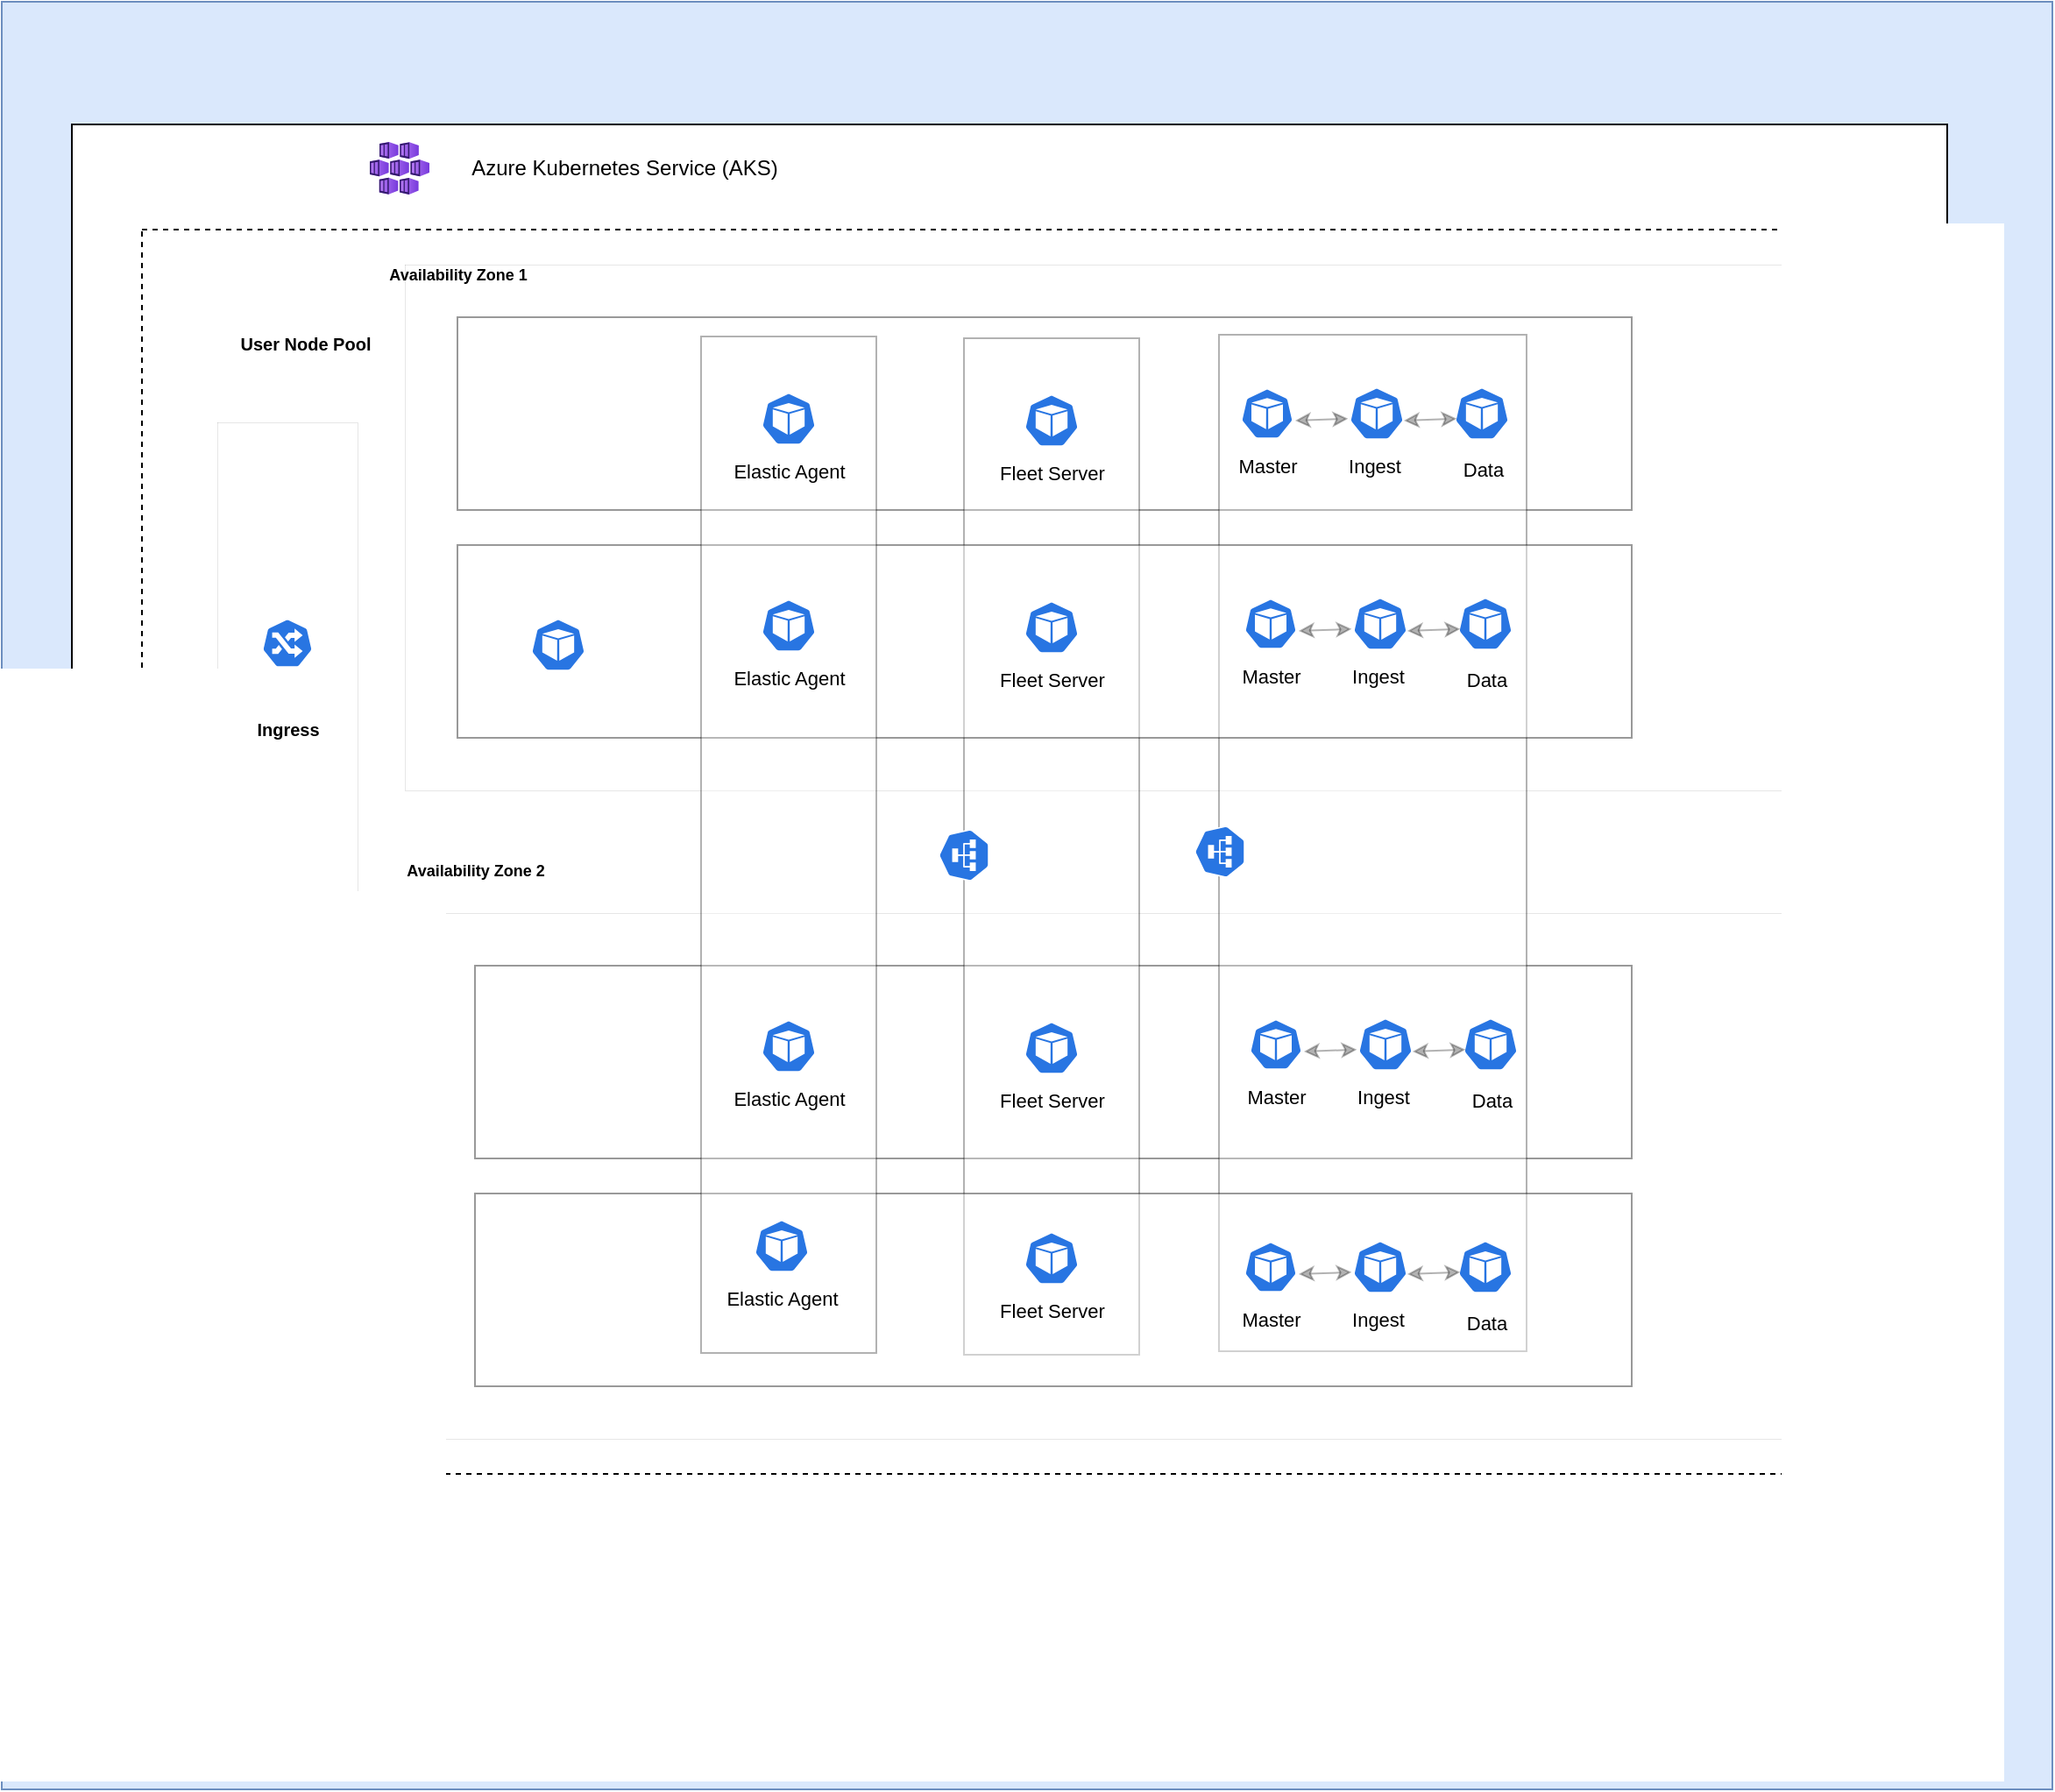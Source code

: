 <mxfile version="20.4.2" type="github">
  <diagram id="vE-s246k_aeRdo4_wEya" name="Page-1">
    <mxGraphModel dx="2071" dy="1744" grid="1" gridSize="10" guides="1" tooltips="1" connect="1" arrows="1" fold="1" page="1" pageScale="1" pageWidth="850" pageHeight="1100" math="0" shadow="0">
      <root>
        <mxCell id="0" />
        <mxCell id="1" parent="0" />
        <mxCell id="m1RIJeh8Od90vUy7fvxv-1" value="" style="rounded=0;whiteSpace=wrap;html=1;fillColor=#dae8fc;strokeColor=#6c8ebf;" parent="1" vertex="1">
          <mxGeometry x="-160" y="-70" width="1170" height="1020" as="geometry" />
        </mxCell>
        <mxCell id="m1RIJeh8Od90vUy7fvxv-4" value="" style="rounded=0;whiteSpace=wrap;html=1;" parent="1" vertex="1">
          <mxGeometry x="-120" width="1070" height="850" as="geometry" />
        </mxCell>
        <mxCell id="m1RIJeh8Od90vUy7fvxv-7" value="" style="rounded=0;whiteSpace=wrap;html=1;dashed=1;" parent="1" vertex="1">
          <mxGeometry x="-80" y="60" width="990" height="710" as="geometry" />
        </mxCell>
        <mxCell id="XqV5y8-OUDh3f7qE2_EZ-30" value="" style="rounded=0;whiteSpace=wrap;html=1;strokeWidth=0;" vertex="1" parent="1">
          <mxGeometry x="70" y="450" width="800" height="300" as="geometry" />
        </mxCell>
        <mxCell id="XqV5y8-OUDh3f7qE2_EZ-32" value="" style="rounded=0;whiteSpace=wrap;html=1;strokeWidth=1;opacity=40;" vertex="1" parent="1">
          <mxGeometry x="110" y="480" width="660" height="110" as="geometry" />
        </mxCell>
        <mxCell id="m1RIJeh8Od90vUy7fvxv-2" value="" style="rounded=0;whiteSpace=wrap;html=1;strokeWidth=0;" parent="1" vertex="1">
          <mxGeometry x="70" y="80" width="800" height="300" as="geometry" />
        </mxCell>
        <mxCell id="XqV5y8-OUDh3f7qE2_EZ-3" value="" style="rounded=0;whiteSpace=wrap;html=1;strokeWidth=1;opacity=40;" vertex="1" parent="1">
          <mxGeometry x="100" y="110" width="670" height="110" as="geometry" />
        </mxCell>
        <mxCell id="XqV5y8-OUDh3f7qE2_EZ-80" value="" style="rounded=0;whiteSpace=wrap;html=1;strokeWidth=1;fontSize=11;opacity=30;" vertex="1" parent="1">
          <mxGeometry x="389" y="122" width="100" height="580" as="geometry" />
        </mxCell>
        <mxCell id="XqV5y8-OUDh3f7qE2_EZ-47" value="" style="rounded=0;whiteSpace=wrap;html=1;strokeWidth=1;fontSize=11;opacity=30;" vertex="1" parent="1">
          <mxGeometry x="534.5" y="120" width="175.5" height="580" as="geometry" />
        </mxCell>
        <mxCell id="m1RIJeh8Od90vUy7fvxv-5" value="" style="aspect=fixed;html=1;points=[];align=center;image;fontSize=12;image=img/lib/azure2/compute/Kubernetes_Services.svg;" parent="1" vertex="1">
          <mxGeometry x="50" y="10" width="34.01" height="30" as="geometry" />
        </mxCell>
        <mxCell id="m1RIJeh8Od90vUy7fvxv-8" value="User Node Pool" style="text;html=1;resizable=0;autosize=1;align=center;verticalAlign=middle;points=[];fillColor=none;strokeColor=none;rounded=0;fontSize=10;fontStyle=1" parent="1" vertex="1">
          <mxGeometry x="-37" y="110" width="100" height="30" as="geometry" />
        </mxCell>
        <mxCell id="m1RIJeh8Od90vUy7fvxv-9" value="&lt;font style=&quot;font-size: 9px;&quot;&gt;&lt;b&gt;Availability Zone 1&lt;/b&gt;&lt;/font&gt;" style="text;html=1;resizable=0;autosize=1;align=center;verticalAlign=middle;points=[];fillColor=none;strokeColor=none;rounded=0;" parent="1" vertex="1">
          <mxGeometry x="50" y="70" width="100" height="30" as="geometry" />
        </mxCell>
        <mxCell id="m1RIJeh8Od90vUy7fvxv-14" value="" style="rounded=0;whiteSpace=wrap;html=1;fontSize=10;strokeWidth=0;" parent="1" vertex="1">
          <mxGeometry x="-37" y="170" width="80" height="270" as="geometry" />
        </mxCell>
        <mxCell id="m1RIJeh8Od90vUy7fvxv-13" value="" style="sketch=0;html=1;dashed=0;whitespace=wrap;fillColor=#2875E2;strokeColor=#ffffff;points=[[0.005,0.63,0],[0.1,0.2,0],[0.9,0.2,0],[0.5,0,0],[0.995,0.63,0],[0.72,0.99,0],[0.5,1,0],[0.28,0.99,0]];shape=mxgraph.kubernetes.icon;prIcon=ing;fontSize=10;" parent="1" vertex="1">
          <mxGeometry x="-12" y="282" width="30" height="28" as="geometry" />
        </mxCell>
        <mxCell id="m1RIJeh8Od90vUy7fvxv-15" value="Ingress" style="text;html=1;resizable=0;autosize=1;align=center;verticalAlign=middle;points=[];fillColor=none;strokeColor=none;rounded=0;fontSize=10;fontStyle=1" parent="1" vertex="1">
          <mxGeometry x="-27" y="330" width="60" height="30" as="geometry" />
        </mxCell>
        <mxCell id="m1RIJeh8Od90vUy7fvxv-41" value="Azure Kubernetes Service (AKS)" style="text;html=1;resizable=0;autosize=1;align=center;verticalAlign=middle;points=[];fillColor=none;strokeColor=none;rounded=0;" parent="1" vertex="1">
          <mxGeometry x="95" y="10" width="200" height="30" as="geometry" />
        </mxCell>
        <mxCell id="XqV5y8-OUDh3f7qE2_EZ-7" value="" style="rounded=0;whiteSpace=wrap;html=1;strokeWidth=1;opacity=40;" vertex="1" parent="1">
          <mxGeometry x="100" y="240" width="670" height="110" as="geometry" />
        </mxCell>
        <mxCell id="XqV5y8-OUDh3f7qE2_EZ-31" value="&lt;font style=&quot;font-size: 9px;&quot;&gt;&lt;b&gt;Availability Zone 2&lt;/b&gt;&lt;/font&gt;" style="text;html=1;resizable=0;autosize=1;align=center;verticalAlign=middle;points=[];fillColor=none;strokeColor=none;rounded=0;" vertex="1" parent="1">
          <mxGeometry x="60" y="410" width="100" height="30" as="geometry" />
        </mxCell>
        <mxCell id="XqV5y8-OUDh3f7qE2_EZ-33" value="" style="rounded=0;whiteSpace=wrap;html=1;strokeWidth=1;opacity=40;" vertex="1" parent="1">
          <mxGeometry x="110" y="610" width="660" height="110" as="geometry" />
        </mxCell>
        <mxCell id="XqV5y8-OUDh3f7qE2_EZ-50" value="" style="sketch=0;html=1;dashed=0;whitespace=wrap;fillColor=#2875E2;strokeColor=#ffffff;points=[[0.005,0.63,0],[0.1,0.2,0],[0.9,0.2,0],[0.5,0,0],[0.995,0.63,0],[0.72,0.99,0],[0.5,1,0],[0.28,0.99,0]];shape=mxgraph.kubernetes.icon;prIcon=svc;strokeWidth=1;fontSize=11;direction=south;rotation=-180;" vertex="1" parent="1">
          <mxGeometry x="520" y="400" width="30" height="30" as="geometry" />
        </mxCell>
        <mxCell id="XqV5y8-OUDh3f7qE2_EZ-52" value="" style="sketch=0;html=1;dashed=0;whitespace=wrap;fillColor=#2875E2;strokeColor=#ffffff;points=[[0.005,0.63,0],[0.1,0.2,0],[0.9,0.2,0],[0.5,0,0],[0.995,0.63,0],[0.72,0.99,0],[0.5,1,0],[0.28,0.99,0]];shape=mxgraph.kubernetes.icon;prIcon=pod;strokeWidth=1;fontSize=11;" vertex="1" parent="1">
          <mxGeometry x="140" y="282" width="35" height="30" as="geometry" />
        </mxCell>
        <mxCell id="XqV5y8-OUDh3f7qE2_EZ-56" value="" style="group" vertex="1" connectable="0" parent="1">
          <mxGeometry x="532" y="150" width="178" height="62" as="geometry" />
        </mxCell>
        <mxCell id="XqV5y8-OUDh3f7qE2_EZ-54" value="Ingest" style="text;html=1;resizable=0;autosize=1;align=center;verticalAlign=middle;points=[];fillColor=none;strokeColor=none;rounded=0;strokeWidth=1;fontSize=11;" vertex="1" parent="XqV5y8-OUDh3f7qE2_EZ-56">
          <mxGeometry x="66" y="30" width="50" height="30" as="geometry" />
        </mxCell>
        <mxCell id="XqV5y8-OUDh3f7qE2_EZ-55" value="Data" style="text;html=1;resizable=0;autosize=1;align=center;verticalAlign=middle;points=[];fillColor=none;strokeColor=none;rounded=0;strokeWidth=1;fontSize=11;" vertex="1" parent="XqV5y8-OUDh3f7qE2_EZ-56">
          <mxGeometry x="128" y="32" width="50" height="30" as="geometry" />
        </mxCell>
        <mxCell id="XqV5y8-OUDh3f7qE2_EZ-21" value="" style="sketch=0;html=1;dashed=0;whitespace=wrap;fillColor=#2875E2;strokeColor=#ffffff;points=[[0.005,0.63,0],[0.1,0.2,0],[0.9,0.2,0],[0.5,0,0],[0.995,0.63,0],[0.72,0.99,0],[0.5,1,0],[0.28,0.99,0]];shape=mxgraph.kubernetes.icon;prIcon=pod;strokeWidth=1;fontSize=11;" vertex="1" parent="XqV5y8-OUDh3f7qE2_EZ-56">
          <mxGeometry x="15" width="30" height="30" as="geometry" />
        </mxCell>
        <mxCell id="XqV5y8-OUDh3f7qE2_EZ-22" value="" style="sketch=0;html=1;dashed=0;whitespace=wrap;fillColor=#2875E2;strokeColor=#ffffff;points=[[0.005,0.63,0],[0.1,0.2,0],[0.9,0.2,0],[0.5,0,0],[0.995,0.63,0],[0.72,0.99,0],[0.5,1,0],[0.28,0.99,0]];shape=mxgraph.kubernetes.icon;prIcon=pod;strokeWidth=1;fontSize=11;" vertex="1" parent="XqV5y8-OUDh3f7qE2_EZ-56">
          <mxGeometry x="75" width="35" height="30" as="geometry" />
        </mxCell>
        <mxCell id="XqV5y8-OUDh3f7qE2_EZ-23" value="" style="sketch=0;html=1;dashed=0;whitespace=wrap;fillColor=#2875E2;strokeColor=#ffffff;points=[[0.005,0.63,0],[0.1,0.2,0],[0.9,0.2,0],[0.5,0,0],[0.995,0.63,0],[0.72,0.99,0],[0.5,1,0],[0.28,0.99,0]];shape=mxgraph.kubernetes.icon;prIcon=pod;strokeWidth=1;fontSize=11;" vertex="1" parent="XqV5y8-OUDh3f7qE2_EZ-56">
          <mxGeometry x="135" width="35" height="30" as="geometry" />
        </mxCell>
        <mxCell id="XqV5y8-OUDh3f7qE2_EZ-24" value="" style="endArrow=classic;startArrow=classic;html=1;rounded=0;fontSize=11;entryX=0.005;entryY=0.63;entryDx=0;entryDy=0;entryPerimeter=0;opacity=30;" edge="1" parent="XqV5y8-OUDh3f7qE2_EZ-56">
          <mxGeometry width="50" height="50" relative="1" as="geometry">
            <mxPoint x="46" y="19" as="sourcePoint" />
            <mxPoint x="76.175" y="17.9" as="targetPoint" />
          </mxGeometry>
        </mxCell>
        <mxCell id="XqV5y8-OUDh3f7qE2_EZ-25" value="" style="endArrow=classic;startArrow=classic;html=1;rounded=0;fontSize=11;entryX=0.005;entryY=0.63;entryDx=0;entryDy=0;entryPerimeter=0;opacity=30;" edge="1" parent="XqV5y8-OUDh3f7qE2_EZ-56">
          <mxGeometry width="50" height="50" relative="1" as="geometry">
            <mxPoint x="108" y="19" as="sourcePoint" />
            <mxPoint x="138.175" y="17.9" as="targetPoint" />
          </mxGeometry>
        </mxCell>
        <mxCell id="XqV5y8-OUDh3f7qE2_EZ-53" value="Master" style="text;html=1;resizable=0;autosize=1;align=center;verticalAlign=middle;points=[];fillColor=none;strokeColor=none;rounded=0;strokeWidth=1;fontSize=11;" vertex="1" parent="XqV5y8-OUDh3f7qE2_EZ-56">
          <mxGeometry y="30" width="60" height="30" as="geometry" />
        </mxCell>
        <mxCell id="XqV5y8-OUDh3f7qE2_EZ-58" value="" style="group" vertex="1" connectable="0" parent="1">
          <mxGeometry x="534" y="270" width="178" height="62" as="geometry" />
        </mxCell>
        <mxCell id="XqV5y8-OUDh3f7qE2_EZ-59" value="Ingest" style="text;html=1;resizable=0;autosize=1;align=center;verticalAlign=middle;points=[];fillColor=none;strokeColor=none;rounded=0;strokeWidth=1;fontSize=11;" vertex="1" parent="XqV5y8-OUDh3f7qE2_EZ-58">
          <mxGeometry x="66" y="30" width="50" height="30" as="geometry" />
        </mxCell>
        <mxCell id="XqV5y8-OUDh3f7qE2_EZ-60" value="Data" style="text;html=1;resizable=0;autosize=1;align=center;verticalAlign=middle;points=[];fillColor=none;strokeColor=none;rounded=0;strokeWidth=1;fontSize=11;" vertex="1" parent="XqV5y8-OUDh3f7qE2_EZ-58">
          <mxGeometry x="128" y="32" width="50" height="30" as="geometry" />
        </mxCell>
        <mxCell id="XqV5y8-OUDh3f7qE2_EZ-61" value="" style="sketch=0;html=1;dashed=0;whitespace=wrap;fillColor=#2875E2;strokeColor=#ffffff;points=[[0.005,0.63,0],[0.1,0.2,0],[0.9,0.2,0],[0.5,0,0],[0.995,0.63,0],[0.72,0.99,0],[0.5,1,0],[0.28,0.99,0]];shape=mxgraph.kubernetes.icon;prIcon=pod;strokeWidth=1;fontSize=11;" vertex="1" parent="XqV5y8-OUDh3f7qE2_EZ-58">
          <mxGeometry x="15" width="30" height="30" as="geometry" />
        </mxCell>
        <mxCell id="XqV5y8-OUDh3f7qE2_EZ-62" value="" style="sketch=0;html=1;dashed=0;whitespace=wrap;fillColor=#2875E2;strokeColor=#ffffff;points=[[0.005,0.63,0],[0.1,0.2,0],[0.9,0.2,0],[0.5,0,0],[0.995,0.63,0],[0.72,0.99,0],[0.5,1,0],[0.28,0.99,0]];shape=mxgraph.kubernetes.icon;prIcon=pod;strokeWidth=1;fontSize=11;" vertex="1" parent="XqV5y8-OUDh3f7qE2_EZ-58">
          <mxGeometry x="75" width="35" height="30" as="geometry" />
        </mxCell>
        <mxCell id="XqV5y8-OUDh3f7qE2_EZ-63" value="" style="sketch=0;html=1;dashed=0;whitespace=wrap;fillColor=#2875E2;strokeColor=#ffffff;points=[[0.005,0.63,0],[0.1,0.2,0],[0.9,0.2,0],[0.5,0,0],[0.995,0.63,0],[0.72,0.99,0],[0.5,1,0],[0.28,0.99,0]];shape=mxgraph.kubernetes.icon;prIcon=pod;strokeWidth=1;fontSize=11;" vertex="1" parent="XqV5y8-OUDh3f7qE2_EZ-58">
          <mxGeometry x="135" width="35" height="30" as="geometry" />
        </mxCell>
        <mxCell id="XqV5y8-OUDh3f7qE2_EZ-64" value="" style="endArrow=classic;startArrow=classic;html=1;rounded=0;fontSize=11;entryX=0.005;entryY=0.63;entryDx=0;entryDy=0;entryPerimeter=0;opacity=30;" edge="1" parent="XqV5y8-OUDh3f7qE2_EZ-58">
          <mxGeometry width="50" height="50" relative="1" as="geometry">
            <mxPoint x="46" y="19" as="sourcePoint" />
            <mxPoint x="76.175" y="17.9" as="targetPoint" />
          </mxGeometry>
        </mxCell>
        <mxCell id="XqV5y8-OUDh3f7qE2_EZ-65" value="" style="endArrow=classic;startArrow=classic;html=1;rounded=0;fontSize=11;entryX=0.005;entryY=0.63;entryDx=0;entryDy=0;entryPerimeter=0;opacity=30;" edge="1" parent="XqV5y8-OUDh3f7qE2_EZ-58">
          <mxGeometry width="50" height="50" relative="1" as="geometry">
            <mxPoint x="108" y="19" as="sourcePoint" />
            <mxPoint x="138.175" y="17.9" as="targetPoint" />
          </mxGeometry>
        </mxCell>
        <mxCell id="XqV5y8-OUDh3f7qE2_EZ-66" value="Master" style="text;html=1;resizable=0;autosize=1;align=center;verticalAlign=middle;points=[];fillColor=none;strokeColor=none;rounded=0;strokeWidth=1;fontSize=11;" vertex="1" parent="XqV5y8-OUDh3f7qE2_EZ-58">
          <mxGeometry y="30" width="60" height="30" as="geometry" />
        </mxCell>
        <mxCell id="XqV5y8-OUDh3f7qE2_EZ-69" value="" style="group" vertex="1" connectable="0" parent="1">
          <mxGeometry x="399" y="272" width="80" height="60" as="geometry" />
        </mxCell>
        <mxCell id="XqV5y8-OUDh3f7qE2_EZ-13" value="" style="sketch=0;html=1;dashed=0;whitespace=wrap;fillColor=#2875E2;strokeColor=#ffffff;points=[[0.005,0.63,0],[0.1,0.2,0],[0.9,0.2,0],[0.5,0,0],[0.995,0.63,0],[0.72,0.99,0],[0.5,1,0],[0.28,0.99,0]];shape=mxgraph.kubernetes.icon;prIcon=pod;strokeWidth=1;fontSize=11;fontStyle=1" vertex="1" parent="XqV5y8-OUDh3f7qE2_EZ-69">
          <mxGeometry x="22.5" width="35" height="30" as="geometry" />
        </mxCell>
        <mxCell id="XqV5y8-OUDh3f7qE2_EZ-68" value="Fleet Server" style="text;html=1;resizable=0;autosize=1;align=center;verticalAlign=middle;points=[];fillColor=none;strokeColor=none;rounded=0;strokeWidth=1;fontSize=11;" vertex="1" parent="XqV5y8-OUDh3f7qE2_EZ-69">
          <mxGeometry y="30" width="80" height="30" as="geometry" />
        </mxCell>
        <mxCell id="XqV5y8-OUDh3f7qE2_EZ-70" value="" style="group" vertex="1" connectable="0" parent="1">
          <mxGeometry x="399" y="154" width="80" height="60" as="geometry" />
        </mxCell>
        <mxCell id="XqV5y8-OUDh3f7qE2_EZ-71" value="" style="sketch=0;html=1;dashed=0;whitespace=wrap;fillColor=#2875E2;strokeColor=#ffffff;points=[[0.005,0.63,0],[0.1,0.2,0],[0.9,0.2,0],[0.5,0,0],[0.995,0.63,0],[0.72,0.99,0],[0.5,1,0],[0.28,0.99,0]];shape=mxgraph.kubernetes.icon;prIcon=pod;strokeWidth=1;fontSize=11;fontStyle=1" vertex="1" parent="XqV5y8-OUDh3f7qE2_EZ-70">
          <mxGeometry x="22.5" width="35" height="30" as="geometry" />
        </mxCell>
        <mxCell id="XqV5y8-OUDh3f7qE2_EZ-72" value="Fleet Server" style="text;html=1;resizable=0;autosize=1;align=center;verticalAlign=middle;points=[];fillColor=none;strokeColor=none;rounded=0;strokeWidth=1;fontSize=11;" vertex="1" parent="XqV5y8-OUDh3f7qE2_EZ-70">
          <mxGeometry y="30" width="80" height="30" as="geometry" />
        </mxCell>
        <mxCell id="XqV5y8-OUDh3f7qE2_EZ-74" value="" style="group" vertex="1" connectable="0" parent="1">
          <mxGeometry x="399" y="632" width="80" height="60" as="geometry" />
        </mxCell>
        <mxCell id="XqV5y8-OUDh3f7qE2_EZ-75" value="" style="sketch=0;html=1;dashed=0;whitespace=wrap;fillColor=#2875E2;strokeColor=#ffffff;points=[[0.005,0.63,0],[0.1,0.2,0],[0.9,0.2,0],[0.5,0,0],[0.995,0.63,0],[0.72,0.99,0],[0.5,1,0],[0.28,0.99,0]];shape=mxgraph.kubernetes.icon;prIcon=pod;strokeWidth=1;fontSize=11;fontStyle=1" vertex="1" parent="XqV5y8-OUDh3f7qE2_EZ-74">
          <mxGeometry x="22.5" width="35" height="30" as="geometry" />
        </mxCell>
        <mxCell id="XqV5y8-OUDh3f7qE2_EZ-76" value="Fleet Server" style="text;html=1;resizable=0;autosize=1;align=center;verticalAlign=middle;points=[];fillColor=none;strokeColor=none;rounded=0;strokeWidth=1;fontSize=11;" vertex="1" parent="XqV5y8-OUDh3f7qE2_EZ-74">
          <mxGeometry y="30" width="80" height="30" as="geometry" />
        </mxCell>
        <mxCell id="XqV5y8-OUDh3f7qE2_EZ-77" value="" style="group" vertex="1" connectable="0" parent="1">
          <mxGeometry x="399" y="512" width="80" height="60" as="geometry" />
        </mxCell>
        <mxCell id="XqV5y8-OUDh3f7qE2_EZ-78" value="" style="sketch=0;html=1;dashed=0;whitespace=wrap;fillColor=#2875E2;strokeColor=#ffffff;points=[[0.005,0.63,0],[0.1,0.2,0],[0.9,0.2,0],[0.5,0,0],[0.995,0.63,0],[0.72,0.99,0],[0.5,1,0],[0.28,0.99,0]];shape=mxgraph.kubernetes.icon;prIcon=pod;strokeWidth=1;fontSize=11;fontStyle=1" vertex="1" parent="XqV5y8-OUDh3f7qE2_EZ-77">
          <mxGeometry x="22.5" width="35" height="30" as="geometry" />
        </mxCell>
        <mxCell id="XqV5y8-OUDh3f7qE2_EZ-79" value="Fleet Server" style="text;html=1;resizable=0;autosize=1;align=center;verticalAlign=middle;points=[];fillColor=none;strokeColor=none;rounded=0;strokeWidth=1;fontSize=11;" vertex="1" parent="XqV5y8-OUDh3f7qE2_EZ-77">
          <mxGeometry y="30" width="80" height="30" as="geometry" />
        </mxCell>
        <mxCell id="XqV5y8-OUDh3f7qE2_EZ-81" value="" style="group" vertex="1" connectable="0" parent="1">
          <mxGeometry x="537" y="510" width="178" height="62" as="geometry" />
        </mxCell>
        <mxCell id="XqV5y8-OUDh3f7qE2_EZ-82" value="Ingest" style="text;html=1;resizable=0;autosize=1;align=center;verticalAlign=middle;points=[];fillColor=none;strokeColor=none;rounded=0;strokeWidth=1;fontSize=11;" vertex="1" parent="XqV5y8-OUDh3f7qE2_EZ-81">
          <mxGeometry x="66" y="30" width="50" height="30" as="geometry" />
        </mxCell>
        <mxCell id="XqV5y8-OUDh3f7qE2_EZ-83" value="Data" style="text;html=1;resizable=0;autosize=1;align=center;verticalAlign=middle;points=[];fillColor=none;strokeColor=none;rounded=0;strokeWidth=1;fontSize=11;" vertex="1" parent="XqV5y8-OUDh3f7qE2_EZ-81">
          <mxGeometry x="128" y="32" width="50" height="30" as="geometry" />
        </mxCell>
        <mxCell id="XqV5y8-OUDh3f7qE2_EZ-84" value="" style="sketch=0;html=1;dashed=0;whitespace=wrap;fillColor=#2875E2;strokeColor=#ffffff;points=[[0.005,0.63,0],[0.1,0.2,0],[0.9,0.2,0],[0.5,0,0],[0.995,0.63,0],[0.72,0.99,0],[0.5,1,0],[0.28,0.99,0]];shape=mxgraph.kubernetes.icon;prIcon=pod;strokeWidth=1;fontSize=11;" vertex="1" parent="XqV5y8-OUDh3f7qE2_EZ-81">
          <mxGeometry x="15" width="30" height="30" as="geometry" />
        </mxCell>
        <mxCell id="XqV5y8-OUDh3f7qE2_EZ-85" value="" style="sketch=0;html=1;dashed=0;whitespace=wrap;fillColor=#2875E2;strokeColor=#ffffff;points=[[0.005,0.63,0],[0.1,0.2,0],[0.9,0.2,0],[0.5,0,0],[0.995,0.63,0],[0.72,0.99,0],[0.5,1,0],[0.28,0.99,0]];shape=mxgraph.kubernetes.icon;prIcon=pod;strokeWidth=1;fontSize=11;" vertex="1" parent="XqV5y8-OUDh3f7qE2_EZ-81">
          <mxGeometry x="75" width="35" height="30" as="geometry" />
        </mxCell>
        <mxCell id="XqV5y8-OUDh3f7qE2_EZ-86" value="" style="sketch=0;html=1;dashed=0;whitespace=wrap;fillColor=#2875E2;strokeColor=#ffffff;points=[[0.005,0.63,0],[0.1,0.2,0],[0.9,0.2,0],[0.5,0,0],[0.995,0.63,0],[0.72,0.99,0],[0.5,1,0],[0.28,0.99,0]];shape=mxgraph.kubernetes.icon;prIcon=pod;strokeWidth=1;fontSize=11;" vertex="1" parent="XqV5y8-OUDh3f7qE2_EZ-81">
          <mxGeometry x="135" width="35" height="30" as="geometry" />
        </mxCell>
        <mxCell id="XqV5y8-OUDh3f7qE2_EZ-87" value="" style="endArrow=classic;startArrow=classic;html=1;rounded=0;fontSize=11;entryX=0.005;entryY=0.63;entryDx=0;entryDy=0;entryPerimeter=0;opacity=30;" edge="1" parent="XqV5y8-OUDh3f7qE2_EZ-81">
          <mxGeometry width="50" height="50" relative="1" as="geometry">
            <mxPoint x="46" y="19" as="sourcePoint" />
            <mxPoint x="76.175" y="17.9" as="targetPoint" />
          </mxGeometry>
        </mxCell>
        <mxCell id="XqV5y8-OUDh3f7qE2_EZ-88" value="" style="endArrow=classic;startArrow=classic;html=1;rounded=0;fontSize=11;entryX=0.005;entryY=0.63;entryDx=0;entryDy=0;entryPerimeter=0;opacity=30;" edge="1" parent="XqV5y8-OUDh3f7qE2_EZ-81">
          <mxGeometry width="50" height="50" relative="1" as="geometry">
            <mxPoint x="108" y="19" as="sourcePoint" />
            <mxPoint x="138.175" y="17.9" as="targetPoint" />
          </mxGeometry>
        </mxCell>
        <mxCell id="XqV5y8-OUDh3f7qE2_EZ-89" value="Master" style="text;html=1;resizable=0;autosize=1;align=center;verticalAlign=middle;points=[];fillColor=none;strokeColor=none;rounded=0;strokeWidth=1;fontSize=11;" vertex="1" parent="XqV5y8-OUDh3f7qE2_EZ-81">
          <mxGeometry y="30" width="60" height="30" as="geometry" />
        </mxCell>
        <mxCell id="XqV5y8-OUDh3f7qE2_EZ-90" value="" style="group" vertex="1" connectable="0" parent="1">
          <mxGeometry x="534" y="637" width="178" height="62" as="geometry" />
        </mxCell>
        <mxCell id="XqV5y8-OUDh3f7qE2_EZ-91" value="Ingest" style="text;html=1;resizable=0;autosize=1;align=center;verticalAlign=middle;points=[];fillColor=none;strokeColor=none;rounded=0;strokeWidth=1;fontSize=11;" vertex="1" parent="XqV5y8-OUDh3f7qE2_EZ-90">
          <mxGeometry x="66" y="30" width="50" height="30" as="geometry" />
        </mxCell>
        <mxCell id="XqV5y8-OUDh3f7qE2_EZ-92" value="Data" style="text;html=1;resizable=0;autosize=1;align=center;verticalAlign=middle;points=[];fillColor=none;strokeColor=none;rounded=0;strokeWidth=1;fontSize=11;" vertex="1" parent="XqV5y8-OUDh3f7qE2_EZ-90">
          <mxGeometry x="128" y="32" width="50" height="30" as="geometry" />
        </mxCell>
        <mxCell id="XqV5y8-OUDh3f7qE2_EZ-93" value="" style="sketch=0;html=1;dashed=0;whitespace=wrap;fillColor=#2875E2;strokeColor=#ffffff;points=[[0.005,0.63,0],[0.1,0.2,0],[0.9,0.2,0],[0.5,0,0],[0.995,0.63,0],[0.72,0.99,0],[0.5,1,0],[0.28,0.99,0]];shape=mxgraph.kubernetes.icon;prIcon=pod;strokeWidth=1;fontSize=11;" vertex="1" parent="XqV5y8-OUDh3f7qE2_EZ-90">
          <mxGeometry x="15" width="30" height="30" as="geometry" />
        </mxCell>
        <mxCell id="XqV5y8-OUDh3f7qE2_EZ-94" value="" style="sketch=0;html=1;dashed=0;whitespace=wrap;fillColor=#2875E2;strokeColor=#ffffff;points=[[0.005,0.63,0],[0.1,0.2,0],[0.9,0.2,0],[0.5,0,0],[0.995,0.63,0],[0.72,0.99,0],[0.5,1,0],[0.28,0.99,0]];shape=mxgraph.kubernetes.icon;prIcon=pod;strokeWidth=1;fontSize=11;" vertex="1" parent="XqV5y8-OUDh3f7qE2_EZ-90">
          <mxGeometry x="75" width="35" height="30" as="geometry" />
        </mxCell>
        <mxCell id="XqV5y8-OUDh3f7qE2_EZ-95" value="" style="sketch=0;html=1;dashed=0;whitespace=wrap;fillColor=#2875E2;strokeColor=#ffffff;points=[[0.005,0.63,0],[0.1,0.2,0],[0.9,0.2,0],[0.5,0,0],[0.995,0.63,0],[0.72,0.99,0],[0.5,1,0],[0.28,0.99,0]];shape=mxgraph.kubernetes.icon;prIcon=pod;strokeWidth=1;fontSize=11;" vertex="1" parent="XqV5y8-OUDh3f7qE2_EZ-90">
          <mxGeometry x="135" width="35" height="30" as="geometry" />
        </mxCell>
        <mxCell id="XqV5y8-OUDh3f7qE2_EZ-96" value="" style="endArrow=classic;startArrow=classic;html=1;rounded=0;fontSize=11;entryX=0.005;entryY=0.63;entryDx=0;entryDy=0;entryPerimeter=0;opacity=30;" edge="1" parent="XqV5y8-OUDh3f7qE2_EZ-90">
          <mxGeometry width="50" height="50" relative="1" as="geometry">
            <mxPoint x="46" y="19" as="sourcePoint" />
            <mxPoint x="76.175" y="17.9" as="targetPoint" />
          </mxGeometry>
        </mxCell>
        <mxCell id="XqV5y8-OUDh3f7qE2_EZ-97" value="" style="endArrow=classic;startArrow=classic;html=1;rounded=0;fontSize=11;entryX=0.005;entryY=0.63;entryDx=0;entryDy=0;entryPerimeter=0;opacity=30;" edge="1" parent="XqV5y8-OUDh3f7qE2_EZ-90">
          <mxGeometry width="50" height="50" relative="1" as="geometry">
            <mxPoint x="108" y="19" as="sourcePoint" />
            <mxPoint x="138.175" y="17.9" as="targetPoint" />
          </mxGeometry>
        </mxCell>
        <mxCell id="XqV5y8-OUDh3f7qE2_EZ-98" value="Master" style="text;html=1;resizable=0;autosize=1;align=center;verticalAlign=middle;points=[];fillColor=none;strokeColor=none;rounded=0;strokeWidth=1;fontSize=11;" vertex="1" parent="XqV5y8-OUDh3f7qE2_EZ-90">
          <mxGeometry y="30" width="60" height="30" as="geometry" />
        </mxCell>
        <mxCell id="XqV5y8-OUDh3f7qE2_EZ-99" value="" style="sketch=0;html=1;dashed=0;whitespace=wrap;fillColor=#2875E2;strokeColor=#ffffff;points=[[0.005,0.63,0],[0.1,0.2,0],[0.9,0.2,0],[0.5,0,0],[0.995,0.63,0],[0.72,0.99,0],[0.5,1,0],[0.28,0.99,0]];shape=mxgraph.kubernetes.icon;prIcon=svc;strokeWidth=1;fontSize=11;direction=south;rotation=-180;" vertex="1" parent="1">
          <mxGeometry x="374" y="402" width="30" height="30" as="geometry" />
        </mxCell>
        <mxCell id="XqV5y8-OUDh3f7qE2_EZ-100" value="" style="rounded=0;whiteSpace=wrap;html=1;strokeWidth=1;fontSize=11;opacity=30;" vertex="1" parent="1">
          <mxGeometry x="239" y="121" width="100" height="580" as="geometry" />
        </mxCell>
        <mxCell id="XqV5y8-OUDh3f7qE2_EZ-101" value="" style="group" vertex="1" connectable="0" parent="1">
          <mxGeometry x="249" y="271" width="85" height="60" as="geometry" />
        </mxCell>
        <mxCell id="XqV5y8-OUDh3f7qE2_EZ-102" value="" style="sketch=0;html=1;dashed=0;whitespace=wrap;fillColor=#2875E2;strokeColor=#ffffff;points=[[0.005,0.63,0],[0.1,0.2,0],[0.9,0.2,0],[0.5,0,0],[0.995,0.63,0],[0.72,0.99,0],[0.5,1,0],[0.28,0.99,0]];shape=mxgraph.kubernetes.icon;prIcon=pod;strokeWidth=1;fontSize=11;fontStyle=1" vertex="1" parent="XqV5y8-OUDh3f7qE2_EZ-101">
          <mxGeometry x="22.5" width="35" height="30" as="geometry" />
        </mxCell>
        <mxCell id="XqV5y8-OUDh3f7qE2_EZ-103" value="Elastic Agent" style="text;html=1;resizable=0;autosize=1;align=center;verticalAlign=middle;points=[];fillColor=none;strokeColor=none;rounded=0;strokeWidth=1;fontSize=11;" vertex="1" parent="XqV5y8-OUDh3f7qE2_EZ-101">
          <mxGeometry x="-5" y="30" width="90" height="30" as="geometry" />
        </mxCell>
        <mxCell id="XqV5y8-OUDh3f7qE2_EZ-104" value="" style="group" vertex="1" connectable="0" parent="1">
          <mxGeometry x="249" y="153" width="85" height="60" as="geometry" />
        </mxCell>
        <mxCell id="XqV5y8-OUDh3f7qE2_EZ-105" value="" style="sketch=0;html=1;dashed=0;whitespace=wrap;fillColor=#2875E2;strokeColor=#ffffff;points=[[0.005,0.63,0],[0.1,0.2,0],[0.9,0.2,0],[0.5,0,0],[0.995,0.63,0],[0.72,0.99,0],[0.5,1,0],[0.28,0.99,0]];shape=mxgraph.kubernetes.icon;prIcon=pod;strokeWidth=1;fontSize=11;fontStyle=1" vertex="1" parent="XqV5y8-OUDh3f7qE2_EZ-104">
          <mxGeometry x="22.5" width="35" height="30" as="geometry" />
        </mxCell>
        <mxCell id="XqV5y8-OUDh3f7qE2_EZ-106" value="Elastic Agent" style="text;html=1;resizable=0;autosize=1;align=center;verticalAlign=middle;points=[];fillColor=none;strokeColor=none;rounded=0;strokeWidth=1;fontSize=11;" vertex="1" parent="XqV5y8-OUDh3f7qE2_EZ-104">
          <mxGeometry x="-5" y="30" width="90" height="30" as="geometry" />
        </mxCell>
        <mxCell id="XqV5y8-OUDh3f7qE2_EZ-108" value="" style="group" vertex="1" connectable="0" parent="1">
          <mxGeometry x="249" y="511" width="85" height="60" as="geometry" />
        </mxCell>
        <mxCell id="XqV5y8-OUDh3f7qE2_EZ-112" value="" style="group" vertex="1" connectable="0" parent="XqV5y8-OUDh3f7qE2_EZ-108">
          <mxGeometry x="-5" width="90" height="60" as="geometry" />
        </mxCell>
        <mxCell id="XqV5y8-OUDh3f7qE2_EZ-109" value="" style="sketch=0;html=1;dashed=0;whitespace=wrap;fillColor=#2875E2;strokeColor=#ffffff;points=[[0.005,0.63,0],[0.1,0.2,0],[0.9,0.2,0],[0.5,0,0],[0.995,0.63,0],[0.72,0.99,0],[0.5,1,0],[0.28,0.99,0]];shape=mxgraph.kubernetes.icon;prIcon=pod;strokeWidth=1;fontSize=11;fontStyle=1" vertex="1" parent="XqV5y8-OUDh3f7qE2_EZ-112">
          <mxGeometry x="27.5" width="35" height="30" as="geometry" />
        </mxCell>
        <mxCell id="XqV5y8-OUDh3f7qE2_EZ-110" value="Elastic Agent" style="text;html=1;resizable=0;autosize=1;align=center;verticalAlign=middle;points=[];fillColor=none;strokeColor=none;rounded=0;strokeWidth=1;fontSize=11;" vertex="1" parent="XqV5y8-OUDh3f7qE2_EZ-112">
          <mxGeometry y="30" width="90" height="30" as="geometry" />
        </mxCell>
        <mxCell id="XqV5y8-OUDh3f7qE2_EZ-113" value="" style="group" vertex="1" connectable="0" parent="1">
          <mxGeometry x="245" y="625" width="85" height="60" as="geometry" />
        </mxCell>
        <mxCell id="XqV5y8-OUDh3f7qE2_EZ-114" value="" style="group" vertex="1" connectable="0" parent="XqV5y8-OUDh3f7qE2_EZ-113">
          <mxGeometry x="-5" width="90" height="60" as="geometry" />
        </mxCell>
        <mxCell id="XqV5y8-OUDh3f7qE2_EZ-115" value="" style="sketch=0;html=1;dashed=0;whitespace=wrap;fillColor=#2875E2;strokeColor=#ffffff;points=[[0.005,0.63,0],[0.1,0.2,0],[0.9,0.2,0],[0.5,0,0],[0.995,0.63,0],[0.72,0.99,0],[0.5,1,0],[0.28,0.99,0]];shape=mxgraph.kubernetes.icon;prIcon=pod;strokeWidth=1;fontSize=11;fontStyle=1" vertex="1" parent="XqV5y8-OUDh3f7qE2_EZ-114">
          <mxGeometry x="27.5" width="35" height="30" as="geometry" />
        </mxCell>
        <mxCell id="XqV5y8-OUDh3f7qE2_EZ-116" value="Elastic Agent" style="text;html=1;resizable=0;autosize=1;align=center;verticalAlign=middle;points=[];fillColor=none;strokeColor=none;rounded=0;strokeWidth=1;fontSize=11;" vertex="1" parent="XqV5y8-OUDh3f7qE2_EZ-114">
          <mxGeometry y="30" width="90" height="30" as="geometry" />
        </mxCell>
      </root>
    </mxGraphModel>
  </diagram>
</mxfile>
